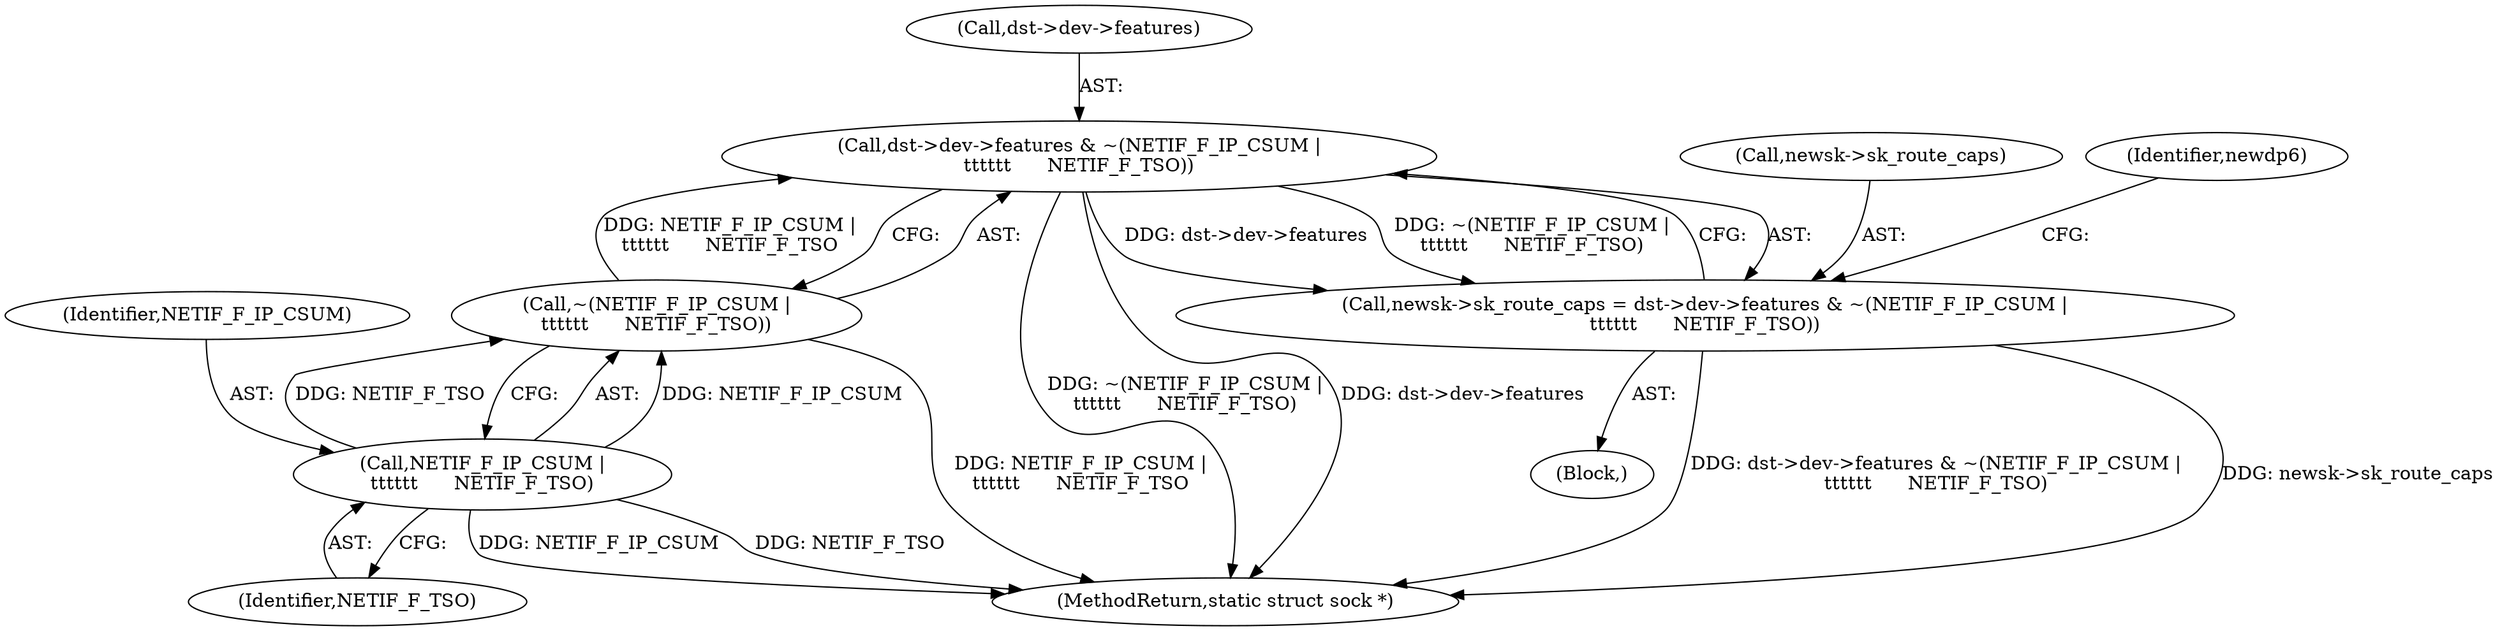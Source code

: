 digraph "0_linux_83eaddab4378db256d00d295bda6ca997cd13a52@pointer" {
"1000287" [label="(Call,dst->dev->features & ~(NETIF_F_IP_CSUM |\n\t\t\t\t\t\t      NETIF_F_TSO))"];
"1000293" [label="(Call,~(NETIF_F_IP_CSUM |\n\t\t\t\t\t\t      NETIF_F_TSO))"];
"1000294" [label="(Call,NETIF_F_IP_CSUM |\n\t\t\t\t\t\t      NETIF_F_TSO)"];
"1000283" [label="(Call,newsk->sk_route_caps = dst->dev->features & ~(NETIF_F_IP_CSUM |\n\t\t\t\t\t\t      NETIF_F_TSO))"];
"1000284" [label="(Call,newsk->sk_route_caps)"];
"1000115" [label="(Block,)"];
"1000283" [label="(Call,newsk->sk_route_caps = dst->dev->features & ~(NETIF_F_IP_CSUM |\n\t\t\t\t\t\t      NETIF_F_TSO))"];
"1000296" [label="(Identifier,NETIF_F_TSO)"];
"1000542" [label="(MethodReturn,static struct sock *)"];
"1000294" [label="(Call,NETIF_F_IP_CSUM |\n\t\t\t\t\t\t      NETIF_F_TSO)"];
"1000298" [label="(Identifier,newdp6)"];
"1000293" [label="(Call,~(NETIF_F_IP_CSUM |\n\t\t\t\t\t\t      NETIF_F_TSO))"];
"1000288" [label="(Call,dst->dev->features)"];
"1000287" [label="(Call,dst->dev->features & ~(NETIF_F_IP_CSUM |\n\t\t\t\t\t\t      NETIF_F_TSO))"];
"1000295" [label="(Identifier,NETIF_F_IP_CSUM)"];
"1000287" -> "1000283"  [label="AST: "];
"1000287" -> "1000293"  [label="CFG: "];
"1000288" -> "1000287"  [label="AST: "];
"1000293" -> "1000287"  [label="AST: "];
"1000283" -> "1000287"  [label="CFG: "];
"1000287" -> "1000542"  [label="DDG: ~(NETIF_F_IP_CSUM |\n\t\t\t\t\t\t      NETIF_F_TSO)"];
"1000287" -> "1000542"  [label="DDG: dst->dev->features"];
"1000287" -> "1000283"  [label="DDG: dst->dev->features"];
"1000287" -> "1000283"  [label="DDG: ~(NETIF_F_IP_CSUM |\n\t\t\t\t\t\t      NETIF_F_TSO)"];
"1000293" -> "1000287"  [label="DDG: NETIF_F_IP_CSUM |\n\t\t\t\t\t\t      NETIF_F_TSO"];
"1000293" -> "1000294"  [label="CFG: "];
"1000294" -> "1000293"  [label="AST: "];
"1000293" -> "1000542"  [label="DDG: NETIF_F_IP_CSUM |\n\t\t\t\t\t\t      NETIF_F_TSO"];
"1000294" -> "1000293"  [label="DDG: NETIF_F_IP_CSUM"];
"1000294" -> "1000293"  [label="DDG: NETIF_F_TSO"];
"1000294" -> "1000296"  [label="CFG: "];
"1000295" -> "1000294"  [label="AST: "];
"1000296" -> "1000294"  [label="AST: "];
"1000294" -> "1000542"  [label="DDG: NETIF_F_TSO"];
"1000294" -> "1000542"  [label="DDG: NETIF_F_IP_CSUM"];
"1000283" -> "1000115"  [label="AST: "];
"1000284" -> "1000283"  [label="AST: "];
"1000298" -> "1000283"  [label="CFG: "];
"1000283" -> "1000542"  [label="DDG: newsk->sk_route_caps"];
"1000283" -> "1000542"  [label="DDG: dst->dev->features & ~(NETIF_F_IP_CSUM |\n\t\t\t\t\t\t      NETIF_F_TSO)"];
}
